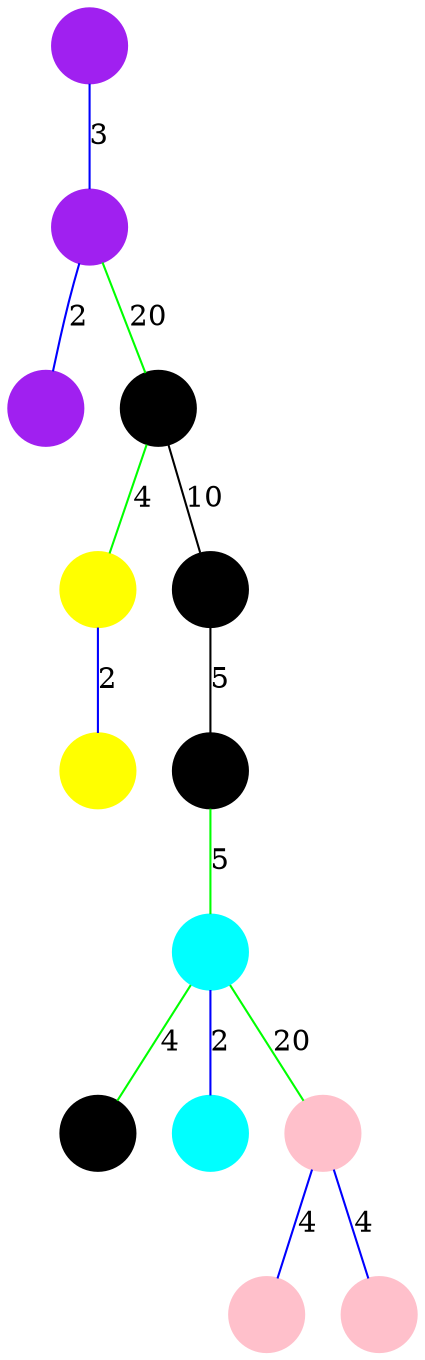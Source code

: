 digraph
{
	compound = true;
	node [shape=circle, style=filled, color=black, label=""];
	edge [dir=both, arrowtail=none, arrowhead=none];

	n0 -> n1 [label=3, color=blue];
	n1 -> n2 [label=2, color=blue];
	n1 -> n3 [label=20, color=green];
	n3 -> n4 [label=4, color=green];
	n3 -> n5 [label=10];
	n4 -> n6 [label=2, color=blue];
	n5 -> n7 [label=5];
	n7 -> n8 [label=5, color=green];
	n8 -> n9 [label=4, color=green];
	n8 -> n10 [label=2, color=blue];
	n8 -> n11 [label=20, color=green];
	n11 -> n12 [label=4, color=blue];
	n11 -> n13 [label=4, color=blue];

	n0 [color=purple];
	n1 [color=purple];
	n2 [color=purple];
	n4 [color=yellow];
	n6 [color=yellow];
	n8 [color=cyan];
	n10 [color=cyan];
	n11 [color=pink];
	n12 [color=pink];
	n13 [color=pink];
}
